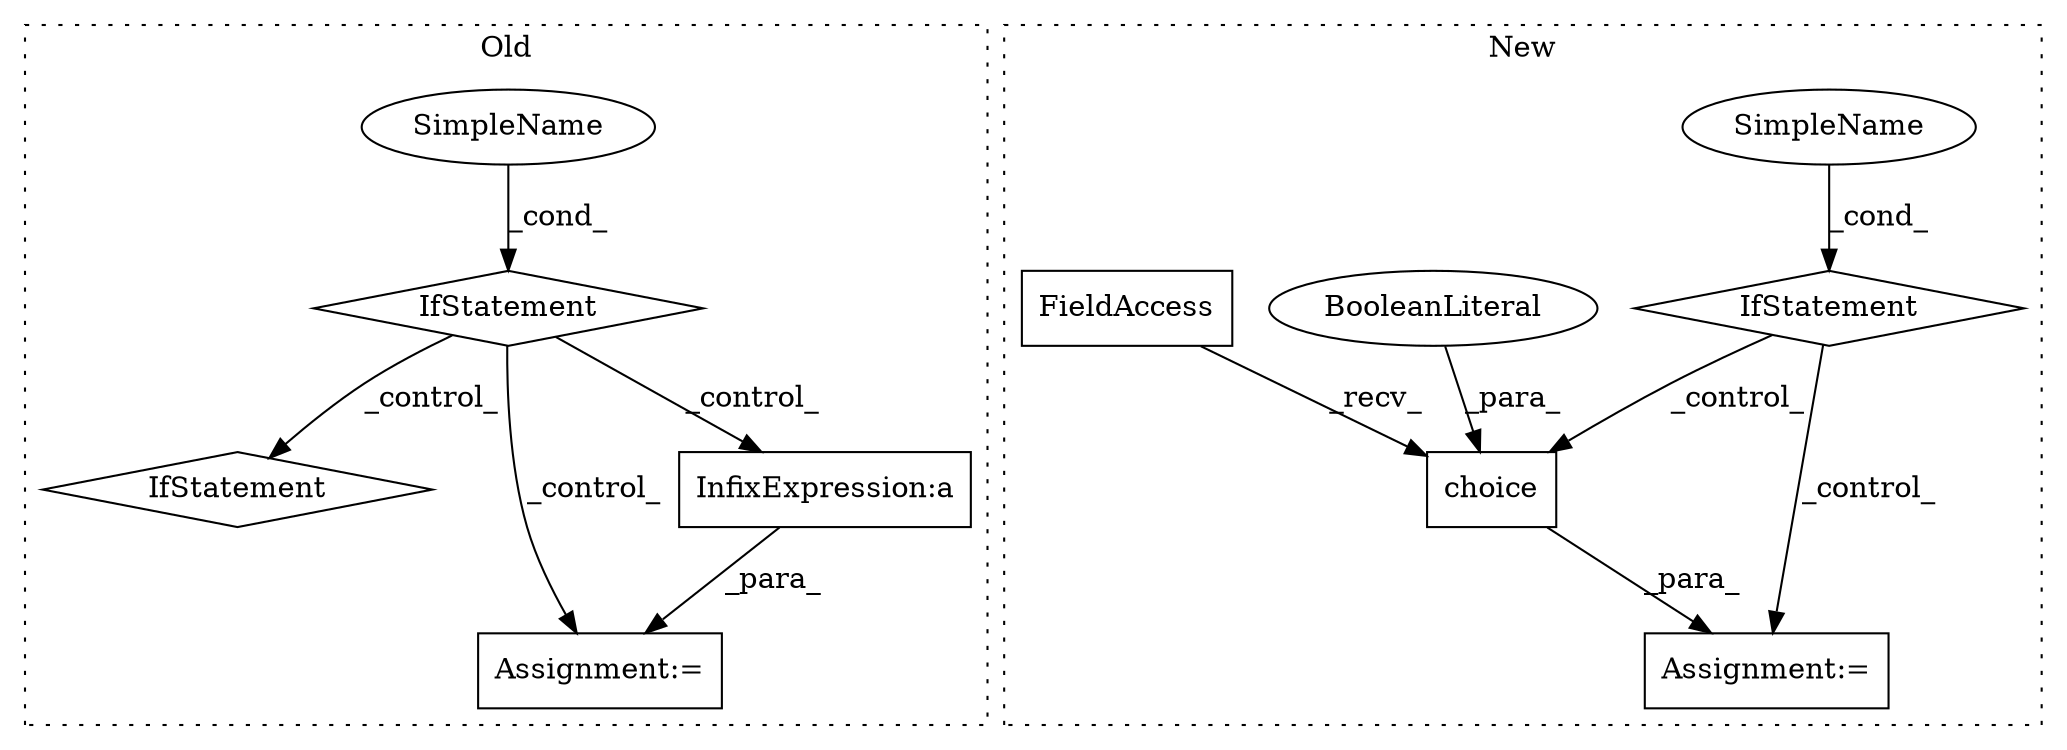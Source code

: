 digraph G {
subgraph cluster0 {
1 [label="IfStatement" a="25" s="1642,1672" l="4,2" shape="diamond"];
8 [label="SimpleName" a="42" s="" l="" shape="ellipse"];
9 [label="IfStatement" a="25" s="1142,1172" l="4,2" shape="diamond"];
10 [label="Assignment:=" a="7" s="1286,1388" l="61,2" shape="box"];
11 [label="InfixExpression:a" a="27" s="1383" l="3" shape="box"];
label = "Old";
style="dotted";
}
subgraph cluster1 {
2 [label="choice" a="32" s="1419,1465" l="7,1" shape="box"];
3 [label="Assignment:=" a="7" s="1405" l="1" shape="box"];
4 [label="IfStatement" a="25" s="1339,1372" l="4,2" shape="diamond"];
5 [label="SimpleName" a="42" s="" l="" shape="ellipse"];
6 [label="BooleanLiteral" a="9" s="1460" l="5" shape="ellipse"];
7 [label="FieldAccess" a="22" s="1406" l="12" shape="box"];
label = "New";
style="dotted";
}
2 -> 3 [label="_para_"];
4 -> 3 [label="_control_"];
4 -> 2 [label="_control_"];
5 -> 4 [label="_cond_"];
6 -> 2 [label="_para_"];
7 -> 2 [label="_recv_"];
8 -> 9 [label="_cond_"];
9 -> 11 [label="_control_"];
9 -> 10 [label="_control_"];
9 -> 1 [label="_control_"];
11 -> 10 [label="_para_"];
}